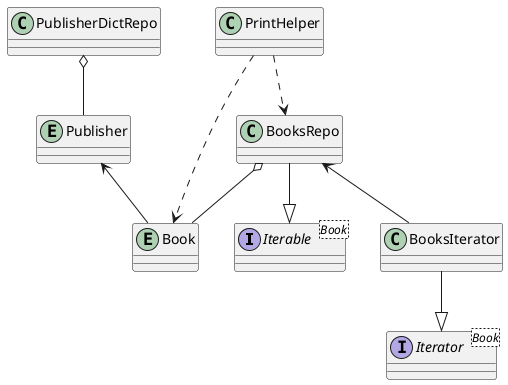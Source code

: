 @startuml
interface Iterable<Book>
interface Iterator<Book>

entity Book
entity Publisher
class BooksRepo
class PublisherDictRepo
class BooksIterator
class PrintHelper

BooksRepo --|> Iterable
BooksIterator --|>Iterator

Publisher <--Book
BooksRepo o--Book
BooksRepo <--BooksIterator
PublisherDictRepo o--Publisher
PrintHelper..>Book
PrintHelper..>BooksRepo

@enduml